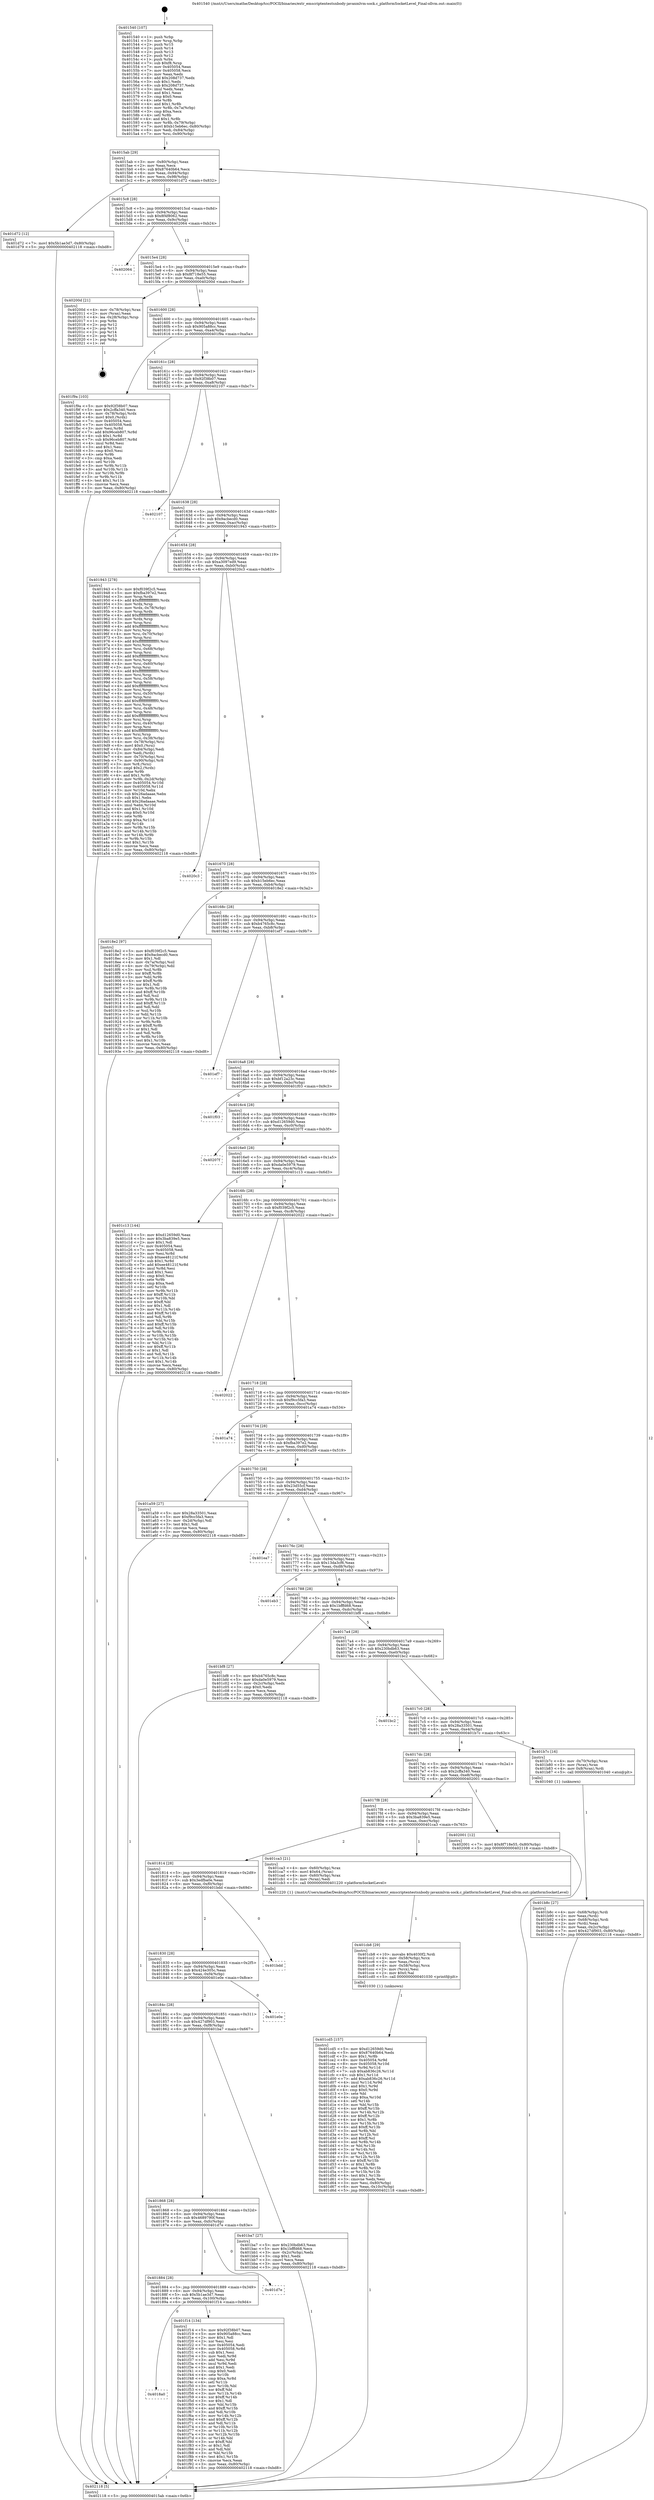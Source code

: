 digraph "0x401540" {
  label = "0x401540 (/mnt/c/Users/mathe/Desktop/tcc/POCII/binaries/extr_emscriptentestsnbody-javaxmlvm-sock.c_platformSocketLevel_Final-ollvm.out::main(0))"
  labelloc = "t"
  node[shape=record]

  Entry [label="",width=0.3,height=0.3,shape=circle,fillcolor=black,style=filled]
  "0x4015ab" [label="{
     0x4015ab [29]\l
     | [instrs]\l
     &nbsp;&nbsp;0x4015ab \<+3\>: mov -0x80(%rbp),%eax\l
     &nbsp;&nbsp;0x4015ae \<+2\>: mov %eax,%ecx\l
     &nbsp;&nbsp;0x4015b0 \<+6\>: sub $0x87640b64,%ecx\l
     &nbsp;&nbsp;0x4015b6 \<+6\>: mov %eax,-0x94(%rbp)\l
     &nbsp;&nbsp;0x4015bc \<+6\>: mov %ecx,-0x98(%rbp)\l
     &nbsp;&nbsp;0x4015c2 \<+6\>: je 0000000000401d72 \<main+0x832\>\l
  }"]
  "0x401d72" [label="{
     0x401d72 [12]\l
     | [instrs]\l
     &nbsp;&nbsp;0x401d72 \<+7\>: movl $0x5b1ae3d7,-0x80(%rbp)\l
     &nbsp;&nbsp;0x401d79 \<+5\>: jmp 0000000000402118 \<main+0xbd8\>\l
  }"]
  "0x4015c8" [label="{
     0x4015c8 [28]\l
     | [instrs]\l
     &nbsp;&nbsp;0x4015c8 \<+5\>: jmp 00000000004015cd \<main+0x8d\>\l
     &nbsp;&nbsp;0x4015cd \<+6\>: mov -0x94(%rbp),%eax\l
     &nbsp;&nbsp;0x4015d3 \<+5\>: sub $0x8f4f8062,%eax\l
     &nbsp;&nbsp;0x4015d8 \<+6\>: mov %eax,-0x9c(%rbp)\l
     &nbsp;&nbsp;0x4015de \<+6\>: je 0000000000402064 \<main+0xb24\>\l
  }"]
  Exit [label="",width=0.3,height=0.3,shape=circle,fillcolor=black,style=filled,peripheries=2]
  "0x402064" [label="{
     0x402064\l
  }", style=dashed]
  "0x4015e4" [label="{
     0x4015e4 [28]\l
     | [instrs]\l
     &nbsp;&nbsp;0x4015e4 \<+5\>: jmp 00000000004015e9 \<main+0xa9\>\l
     &nbsp;&nbsp;0x4015e9 \<+6\>: mov -0x94(%rbp),%eax\l
     &nbsp;&nbsp;0x4015ef \<+5\>: sub $0x8f718e55,%eax\l
     &nbsp;&nbsp;0x4015f4 \<+6\>: mov %eax,-0xa0(%rbp)\l
     &nbsp;&nbsp;0x4015fa \<+6\>: je 000000000040200d \<main+0xacd\>\l
  }"]
  "0x4018a0" [label="{
     0x4018a0\l
  }", style=dashed]
  "0x40200d" [label="{
     0x40200d [21]\l
     | [instrs]\l
     &nbsp;&nbsp;0x40200d \<+4\>: mov -0x78(%rbp),%rax\l
     &nbsp;&nbsp;0x402011 \<+2\>: mov (%rax),%eax\l
     &nbsp;&nbsp;0x402013 \<+4\>: lea -0x28(%rbp),%rsp\l
     &nbsp;&nbsp;0x402017 \<+1\>: pop %rbx\l
     &nbsp;&nbsp;0x402018 \<+2\>: pop %r12\l
     &nbsp;&nbsp;0x40201a \<+2\>: pop %r13\l
     &nbsp;&nbsp;0x40201c \<+2\>: pop %r14\l
     &nbsp;&nbsp;0x40201e \<+2\>: pop %r15\l
     &nbsp;&nbsp;0x402020 \<+1\>: pop %rbp\l
     &nbsp;&nbsp;0x402021 \<+1\>: ret\l
  }"]
  "0x401600" [label="{
     0x401600 [28]\l
     | [instrs]\l
     &nbsp;&nbsp;0x401600 \<+5\>: jmp 0000000000401605 \<main+0xc5\>\l
     &nbsp;&nbsp;0x401605 \<+6\>: mov -0x94(%rbp),%eax\l
     &nbsp;&nbsp;0x40160b \<+5\>: sub $0x905a88cc,%eax\l
     &nbsp;&nbsp;0x401610 \<+6\>: mov %eax,-0xa4(%rbp)\l
     &nbsp;&nbsp;0x401616 \<+6\>: je 0000000000401f9a \<main+0xa5a\>\l
  }"]
  "0x401f14" [label="{
     0x401f14 [134]\l
     | [instrs]\l
     &nbsp;&nbsp;0x401f14 \<+5\>: mov $0x92f38b07,%eax\l
     &nbsp;&nbsp;0x401f19 \<+5\>: mov $0x905a88cc,%ecx\l
     &nbsp;&nbsp;0x401f1e \<+2\>: mov $0x1,%dl\l
     &nbsp;&nbsp;0x401f20 \<+2\>: xor %esi,%esi\l
     &nbsp;&nbsp;0x401f22 \<+7\>: mov 0x405054,%edi\l
     &nbsp;&nbsp;0x401f29 \<+8\>: mov 0x405058,%r8d\l
     &nbsp;&nbsp;0x401f31 \<+3\>: sub $0x1,%esi\l
     &nbsp;&nbsp;0x401f34 \<+3\>: mov %edi,%r9d\l
     &nbsp;&nbsp;0x401f37 \<+3\>: add %esi,%r9d\l
     &nbsp;&nbsp;0x401f3a \<+4\>: imul %r9d,%edi\l
     &nbsp;&nbsp;0x401f3e \<+3\>: and $0x1,%edi\l
     &nbsp;&nbsp;0x401f41 \<+3\>: cmp $0x0,%edi\l
     &nbsp;&nbsp;0x401f44 \<+4\>: sete %r10b\l
     &nbsp;&nbsp;0x401f48 \<+4\>: cmp $0xa,%r8d\l
     &nbsp;&nbsp;0x401f4c \<+4\>: setl %r11b\l
     &nbsp;&nbsp;0x401f50 \<+3\>: mov %r10b,%bl\l
     &nbsp;&nbsp;0x401f53 \<+3\>: xor $0xff,%bl\l
     &nbsp;&nbsp;0x401f56 \<+3\>: mov %r11b,%r14b\l
     &nbsp;&nbsp;0x401f59 \<+4\>: xor $0xff,%r14b\l
     &nbsp;&nbsp;0x401f5d \<+3\>: xor $0x1,%dl\l
     &nbsp;&nbsp;0x401f60 \<+3\>: mov %bl,%r15b\l
     &nbsp;&nbsp;0x401f63 \<+4\>: and $0xff,%r15b\l
     &nbsp;&nbsp;0x401f67 \<+3\>: and %dl,%r10b\l
     &nbsp;&nbsp;0x401f6a \<+3\>: mov %r14b,%r12b\l
     &nbsp;&nbsp;0x401f6d \<+4\>: and $0xff,%r12b\l
     &nbsp;&nbsp;0x401f71 \<+3\>: and %dl,%r11b\l
     &nbsp;&nbsp;0x401f74 \<+3\>: or %r10b,%r15b\l
     &nbsp;&nbsp;0x401f77 \<+3\>: or %r11b,%r12b\l
     &nbsp;&nbsp;0x401f7a \<+3\>: xor %r12b,%r15b\l
     &nbsp;&nbsp;0x401f7d \<+3\>: or %r14b,%bl\l
     &nbsp;&nbsp;0x401f80 \<+3\>: xor $0xff,%bl\l
     &nbsp;&nbsp;0x401f83 \<+3\>: or $0x1,%dl\l
     &nbsp;&nbsp;0x401f86 \<+2\>: and %dl,%bl\l
     &nbsp;&nbsp;0x401f88 \<+3\>: or %bl,%r15b\l
     &nbsp;&nbsp;0x401f8b \<+4\>: test $0x1,%r15b\l
     &nbsp;&nbsp;0x401f8f \<+3\>: cmovne %ecx,%eax\l
     &nbsp;&nbsp;0x401f92 \<+3\>: mov %eax,-0x80(%rbp)\l
     &nbsp;&nbsp;0x401f95 \<+5\>: jmp 0000000000402118 \<main+0xbd8\>\l
  }"]
  "0x401f9a" [label="{
     0x401f9a [103]\l
     | [instrs]\l
     &nbsp;&nbsp;0x401f9a \<+5\>: mov $0x92f38b07,%eax\l
     &nbsp;&nbsp;0x401f9f \<+5\>: mov $0x2cffa340,%ecx\l
     &nbsp;&nbsp;0x401fa4 \<+4\>: mov -0x78(%rbp),%rdx\l
     &nbsp;&nbsp;0x401fa8 \<+6\>: movl $0x0,(%rdx)\l
     &nbsp;&nbsp;0x401fae \<+7\>: mov 0x405054,%esi\l
     &nbsp;&nbsp;0x401fb5 \<+7\>: mov 0x405058,%edi\l
     &nbsp;&nbsp;0x401fbc \<+3\>: mov %esi,%r8d\l
     &nbsp;&nbsp;0x401fbf \<+7\>: add $0x96ceb807,%r8d\l
     &nbsp;&nbsp;0x401fc6 \<+4\>: sub $0x1,%r8d\l
     &nbsp;&nbsp;0x401fca \<+7\>: sub $0x96ceb807,%r8d\l
     &nbsp;&nbsp;0x401fd1 \<+4\>: imul %r8d,%esi\l
     &nbsp;&nbsp;0x401fd5 \<+3\>: and $0x1,%esi\l
     &nbsp;&nbsp;0x401fd8 \<+3\>: cmp $0x0,%esi\l
     &nbsp;&nbsp;0x401fdb \<+4\>: sete %r9b\l
     &nbsp;&nbsp;0x401fdf \<+3\>: cmp $0xa,%edi\l
     &nbsp;&nbsp;0x401fe2 \<+4\>: setl %r10b\l
     &nbsp;&nbsp;0x401fe6 \<+3\>: mov %r9b,%r11b\l
     &nbsp;&nbsp;0x401fe9 \<+3\>: and %r10b,%r11b\l
     &nbsp;&nbsp;0x401fec \<+3\>: xor %r10b,%r9b\l
     &nbsp;&nbsp;0x401fef \<+3\>: or %r9b,%r11b\l
     &nbsp;&nbsp;0x401ff2 \<+4\>: test $0x1,%r11b\l
     &nbsp;&nbsp;0x401ff6 \<+3\>: cmovne %ecx,%eax\l
     &nbsp;&nbsp;0x401ff9 \<+3\>: mov %eax,-0x80(%rbp)\l
     &nbsp;&nbsp;0x401ffc \<+5\>: jmp 0000000000402118 \<main+0xbd8\>\l
  }"]
  "0x40161c" [label="{
     0x40161c [28]\l
     | [instrs]\l
     &nbsp;&nbsp;0x40161c \<+5\>: jmp 0000000000401621 \<main+0xe1\>\l
     &nbsp;&nbsp;0x401621 \<+6\>: mov -0x94(%rbp),%eax\l
     &nbsp;&nbsp;0x401627 \<+5\>: sub $0x92f38b07,%eax\l
     &nbsp;&nbsp;0x40162c \<+6\>: mov %eax,-0xa8(%rbp)\l
     &nbsp;&nbsp;0x401632 \<+6\>: je 0000000000402107 \<main+0xbc7\>\l
  }"]
  "0x401884" [label="{
     0x401884 [28]\l
     | [instrs]\l
     &nbsp;&nbsp;0x401884 \<+5\>: jmp 0000000000401889 \<main+0x349\>\l
     &nbsp;&nbsp;0x401889 \<+6\>: mov -0x94(%rbp),%eax\l
     &nbsp;&nbsp;0x40188f \<+5\>: sub $0x5b1ae3d7,%eax\l
     &nbsp;&nbsp;0x401894 \<+6\>: mov %eax,-0x100(%rbp)\l
     &nbsp;&nbsp;0x40189a \<+6\>: je 0000000000401f14 \<main+0x9d4\>\l
  }"]
  "0x402107" [label="{
     0x402107\l
  }", style=dashed]
  "0x401638" [label="{
     0x401638 [28]\l
     | [instrs]\l
     &nbsp;&nbsp;0x401638 \<+5\>: jmp 000000000040163d \<main+0xfd\>\l
     &nbsp;&nbsp;0x40163d \<+6\>: mov -0x94(%rbp),%eax\l
     &nbsp;&nbsp;0x401643 \<+5\>: sub $0x9acbecd0,%eax\l
     &nbsp;&nbsp;0x401648 \<+6\>: mov %eax,-0xac(%rbp)\l
     &nbsp;&nbsp;0x40164e \<+6\>: je 0000000000401943 \<main+0x403\>\l
  }"]
  "0x401d7e" [label="{
     0x401d7e\l
  }", style=dashed]
  "0x401943" [label="{
     0x401943 [278]\l
     | [instrs]\l
     &nbsp;&nbsp;0x401943 \<+5\>: mov $0xf039f2c5,%eax\l
     &nbsp;&nbsp;0x401948 \<+5\>: mov $0xfba397e2,%ecx\l
     &nbsp;&nbsp;0x40194d \<+3\>: mov %rsp,%rdx\l
     &nbsp;&nbsp;0x401950 \<+4\>: add $0xfffffffffffffff0,%rdx\l
     &nbsp;&nbsp;0x401954 \<+3\>: mov %rdx,%rsp\l
     &nbsp;&nbsp;0x401957 \<+4\>: mov %rdx,-0x78(%rbp)\l
     &nbsp;&nbsp;0x40195b \<+3\>: mov %rsp,%rdx\l
     &nbsp;&nbsp;0x40195e \<+4\>: add $0xfffffffffffffff0,%rdx\l
     &nbsp;&nbsp;0x401962 \<+3\>: mov %rdx,%rsp\l
     &nbsp;&nbsp;0x401965 \<+3\>: mov %rsp,%rsi\l
     &nbsp;&nbsp;0x401968 \<+4\>: add $0xfffffffffffffff0,%rsi\l
     &nbsp;&nbsp;0x40196c \<+3\>: mov %rsi,%rsp\l
     &nbsp;&nbsp;0x40196f \<+4\>: mov %rsi,-0x70(%rbp)\l
     &nbsp;&nbsp;0x401973 \<+3\>: mov %rsp,%rsi\l
     &nbsp;&nbsp;0x401976 \<+4\>: add $0xfffffffffffffff0,%rsi\l
     &nbsp;&nbsp;0x40197a \<+3\>: mov %rsi,%rsp\l
     &nbsp;&nbsp;0x40197d \<+4\>: mov %rsi,-0x68(%rbp)\l
     &nbsp;&nbsp;0x401981 \<+3\>: mov %rsp,%rsi\l
     &nbsp;&nbsp;0x401984 \<+4\>: add $0xfffffffffffffff0,%rsi\l
     &nbsp;&nbsp;0x401988 \<+3\>: mov %rsi,%rsp\l
     &nbsp;&nbsp;0x40198b \<+4\>: mov %rsi,-0x60(%rbp)\l
     &nbsp;&nbsp;0x40198f \<+3\>: mov %rsp,%rsi\l
     &nbsp;&nbsp;0x401992 \<+4\>: add $0xfffffffffffffff0,%rsi\l
     &nbsp;&nbsp;0x401996 \<+3\>: mov %rsi,%rsp\l
     &nbsp;&nbsp;0x401999 \<+4\>: mov %rsi,-0x58(%rbp)\l
     &nbsp;&nbsp;0x40199d \<+3\>: mov %rsp,%rsi\l
     &nbsp;&nbsp;0x4019a0 \<+4\>: add $0xfffffffffffffff0,%rsi\l
     &nbsp;&nbsp;0x4019a4 \<+3\>: mov %rsi,%rsp\l
     &nbsp;&nbsp;0x4019a7 \<+4\>: mov %rsi,-0x50(%rbp)\l
     &nbsp;&nbsp;0x4019ab \<+3\>: mov %rsp,%rsi\l
     &nbsp;&nbsp;0x4019ae \<+4\>: add $0xfffffffffffffff0,%rsi\l
     &nbsp;&nbsp;0x4019b2 \<+3\>: mov %rsi,%rsp\l
     &nbsp;&nbsp;0x4019b5 \<+4\>: mov %rsi,-0x48(%rbp)\l
     &nbsp;&nbsp;0x4019b9 \<+3\>: mov %rsp,%rsi\l
     &nbsp;&nbsp;0x4019bc \<+4\>: add $0xfffffffffffffff0,%rsi\l
     &nbsp;&nbsp;0x4019c0 \<+3\>: mov %rsi,%rsp\l
     &nbsp;&nbsp;0x4019c3 \<+4\>: mov %rsi,-0x40(%rbp)\l
     &nbsp;&nbsp;0x4019c7 \<+3\>: mov %rsp,%rsi\l
     &nbsp;&nbsp;0x4019ca \<+4\>: add $0xfffffffffffffff0,%rsi\l
     &nbsp;&nbsp;0x4019ce \<+3\>: mov %rsi,%rsp\l
     &nbsp;&nbsp;0x4019d1 \<+4\>: mov %rsi,-0x38(%rbp)\l
     &nbsp;&nbsp;0x4019d5 \<+4\>: mov -0x78(%rbp),%rsi\l
     &nbsp;&nbsp;0x4019d9 \<+6\>: movl $0x0,(%rsi)\l
     &nbsp;&nbsp;0x4019df \<+6\>: mov -0x84(%rbp),%edi\l
     &nbsp;&nbsp;0x4019e5 \<+2\>: mov %edi,(%rdx)\l
     &nbsp;&nbsp;0x4019e7 \<+4\>: mov -0x70(%rbp),%rsi\l
     &nbsp;&nbsp;0x4019eb \<+7\>: mov -0x90(%rbp),%r8\l
     &nbsp;&nbsp;0x4019f2 \<+3\>: mov %r8,(%rsi)\l
     &nbsp;&nbsp;0x4019f5 \<+3\>: cmpl $0x2,(%rdx)\l
     &nbsp;&nbsp;0x4019f8 \<+4\>: setne %r9b\l
     &nbsp;&nbsp;0x4019fc \<+4\>: and $0x1,%r9b\l
     &nbsp;&nbsp;0x401a00 \<+4\>: mov %r9b,-0x2d(%rbp)\l
     &nbsp;&nbsp;0x401a04 \<+8\>: mov 0x405054,%r10d\l
     &nbsp;&nbsp;0x401a0c \<+8\>: mov 0x405058,%r11d\l
     &nbsp;&nbsp;0x401a14 \<+3\>: mov %r10d,%ebx\l
     &nbsp;&nbsp;0x401a17 \<+6\>: sub $0x26adaaae,%ebx\l
     &nbsp;&nbsp;0x401a1d \<+3\>: sub $0x1,%ebx\l
     &nbsp;&nbsp;0x401a20 \<+6\>: add $0x26adaaae,%ebx\l
     &nbsp;&nbsp;0x401a26 \<+4\>: imul %ebx,%r10d\l
     &nbsp;&nbsp;0x401a2a \<+4\>: and $0x1,%r10d\l
     &nbsp;&nbsp;0x401a2e \<+4\>: cmp $0x0,%r10d\l
     &nbsp;&nbsp;0x401a32 \<+4\>: sete %r9b\l
     &nbsp;&nbsp;0x401a36 \<+4\>: cmp $0xa,%r11d\l
     &nbsp;&nbsp;0x401a3a \<+4\>: setl %r14b\l
     &nbsp;&nbsp;0x401a3e \<+3\>: mov %r9b,%r15b\l
     &nbsp;&nbsp;0x401a41 \<+3\>: and %r14b,%r15b\l
     &nbsp;&nbsp;0x401a44 \<+3\>: xor %r14b,%r9b\l
     &nbsp;&nbsp;0x401a47 \<+3\>: or %r9b,%r15b\l
     &nbsp;&nbsp;0x401a4a \<+4\>: test $0x1,%r15b\l
     &nbsp;&nbsp;0x401a4e \<+3\>: cmovne %ecx,%eax\l
     &nbsp;&nbsp;0x401a51 \<+3\>: mov %eax,-0x80(%rbp)\l
     &nbsp;&nbsp;0x401a54 \<+5\>: jmp 0000000000402118 \<main+0xbd8\>\l
  }"]
  "0x401654" [label="{
     0x401654 [28]\l
     | [instrs]\l
     &nbsp;&nbsp;0x401654 \<+5\>: jmp 0000000000401659 \<main+0x119\>\l
     &nbsp;&nbsp;0x401659 \<+6\>: mov -0x94(%rbp),%eax\l
     &nbsp;&nbsp;0x40165f \<+5\>: sub $0xa3097ed9,%eax\l
     &nbsp;&nbsp;0x401664 \<+6\>: mov %eax,-0xb0(%rbp)\l
     &nbsp;&nbsp;0x40166a \<+6\>: je 00000000004020c3 \<main+0xb83\>\l
  }"]
  "0x401cd5" [label="{
     0x401cd5 [157]\l
     | [instrs]\l
     &nbsp;&nbsp;0x401cd5 \<+5\>: mov $0xd12659d0,%esi\l
     &nbsp;&nbsp;0x401cda \<+5\>: mov $0x87640b64,%edx\l
     &nbsp;&nbsp;0x401cdf \<+3\>: mov $0x1,%r8b\l
     &nbsp;&nbsp;0x401ce2 \<+8\>: mov 0x405054,%r9d\l
     &nbsp;&nbsp;0x401cea \<+8\>: mov 0x405058,%r10d\l
     &nbsp;&nbsp;0x401cf2 \<+3\>: mov %r9d,%r11d\l
     &nbsp;&nbsp;0x401cf5 \<+7\>: sub $0xab836c26,%r11d\l
     &nbsp;&nbsp;0x401cfc \<+4\>: sub $0x1,%r11d\l
     &nbsp;&nbsp;0x401d00 \<+7\>: add $0xab836c26,%r11d\l
     &nbsp;&nbsp;0x401d07 \<+4\>: imul %r11d,%r9d\l
     &nbsp;&nbsp;0x401d0b \<+4\>: and $0x1,%r9d\l
     &nbsp;&nbsp;0x401d0f \<+4\>: cmp $0x0,%r9d\l
     &nbsp;&nbsp;0x401d13 \<+3\>: sete %bl\l
     &nbsp;&nbsp;0x401d16 \<+4\>: cmp $0xa,%r10d\l
     &nbsp;&nbsp;0x401d1a \<+4\>: setl %r14b\l
     &nbsp;&nbsp;0x401d1e \<+3\>: mov %bl,%r15b\l
     &nbsp;&nbsp;0x401d21 \<+4\>: xor $0xff,%r15b\l
     &nbsp;&nbsp;0x401d25 \<+3\>: mov %r14b,%r12b\l
     &nbsp;&nbsp;0x401d28 \<+4\>: xor $0xff,%r12b\l
     &nbsp;&nbsp;0x401d2c \<+4\>: xor $0x1,%r8b\l
     &nbsp;&nbsp;0x401d30 \<+3\>: mov %r15b,%r13b\l
     &nbsp;&nbsp;0x401d33 \<+4\>: and $0xff,%r13b\l
     &nbsp;&nbsp;0x401d37 \<+3\>: and %r8b,%bl\l
     &nbsp;&nbsp;0x401d3a \<+3\>: mov %r12b,%cl\l
     &nbsp;&nbsp;0x401d3d \<+3\>: and $0xff,%cl\l
     &nbsp;&nbsp;0x401d40 \<+3\>: and %r8b,%r14b\l
     &nbsp;&nbsp;0x401d43 \<+3\>: or %bl,%r13b\l
     &nbsp;&nbsp;0x401d46 \<+3\>: or %r14b,%cl\l
     &nbsp;&nbsp;0x401d49 \<+3\>: xor %cl,%r13b\l
     &nbsp;&nbsp;0x401d4c \<+3\>: or %r12b,%r15b\l
     &nbsp;&nbsp;0x401d4f \<+4\>: xor $0xff,%r15b\l
     &nbsp;&nbsp;0x401d53 \<+4\>: or $0x1,%r8b\l
     &nbsp;&nbsp;0x401d57 \<+3\>: and %r8b,%r15b\l
     &nbsp;&nbsp;0x401d5a \<+3\>: or %r15b,%r13b\l
     &nbsp;&nbsp;0x401d5d \<+4\>: test $0x1,%r13b\l
     &nbsp;&nbsp;0x401d61 \<+3\>: cmovne %edx,%esi\l
     &nbsp;&nbsp;0x401d64 \<+3\>: mov %esi,-0x80(%rbp)\l
     &nbsp;&nbsp;0x401d67 \<+6\>: mov %eax,-0x10c(%rbp)\l
     &nbsp;&nbsp;0x401d6d \<+5\>: jmp 0000000000402118 \<main+0xbd8\>\l
  }"]
  "0x4020c3" [label="{
     0x4020c3\l
  }", style=dashed]
  "0x401670" [label="{
     0x401670 [28]\l
     | [instrs]\l
     &nbsp;&nbsp;0x401670 \<+5\>: jmp 0000000000401675 \<main+0x135\>\l
     &nbsp;&nbsp;0x401675 \<+6\>: mov -0x94(%rbp),%eax\l
     &nbsp;&nbsp;0x40167b \<+5\>: sub $0xb15eb6ec,%eax\l
     &nbsp;&nbsp;0x401680 \<+6\>: mov %eax,-0xb4(%rbp)\l
     &nbsp;&nbsp;0x401686 \<+6\>: je 00000000004018e2 \<main+0x3a2\>\l
  }"]
  "0x401cb8" [label="{
     0x401cb8 [29]\l
     | [instrs]\l
     &nbsp;&nbsp;0x401cb8 \<+10\>: movabs $0x4030f2,%rdi\l
     &nbsp;&nbsp;0x401cc2 \<+4\>: mov -0x58(%rbp),%rcx\l
     &nbsp;&nbsp;0x401cc6 \<+2\>: mov %eax,(%rcx)\l
     &nbsp;&nbsp;0x401cc8 \<+4\>: mov -0x58(%rbp),%rcx\l
     &nbsp;&nbsp;0x401ccc \<+2\>: mov (%rcx),%esi\l
     &nbsp;&nbsp;0x401cce \<+2\>: mov $0x0,%al\l
     &nbsp;&nbsp;0x401cd0 \<+5\>: call 0000000000401030 \<printf@plt\>\l
     | [calls]\l
     &nbsp;&nbsp;0x401030 \{1\} (unknown)\l
  }"]
  "0x4018e2" [label="{
     0x4018e2 [97]\l
     | [instrs]\l
     &nbsp;&nbsp;0x4018e2 \<+5\>: mov $0xf039f2c5,%eax\l
     &nbsp;&nbsp;0x4018e7 \<+5\>: mov $0x9acbecd0,%ecx\l
     &nbsp;&nbsp;0x4018ec \<+2\>: mov $0x1,%dl\l
     &nbsp;&nbsp;0x4018ee \<+4\>: mov -0x7a(%rbp),%sil\l
     &nbsp;&nbsp;0x4018f2 \<+4\>: mov -0x79(%rbp),%dil\l
     &nbsp;&nbsp;0x4018f6 \<+3\>: mov %sil,%r8b\l
     &nbsp;&nbsp;0x4018f9 \<+4\>: xor $0xff,%r8b\l
     &nbsp;&nbsp;0x4018fd \<+3\>: mov %dil,%r9b\l
     &nbsp;&nbsp;0x401900 \<+4\>: xor $0xff,%r9b\l
     &nbsp;&nbsp;0x401904 \<+3\>: xor $0x1,%dl\l
     &nbsp;&nbsp;0x401907 \<+3\>: mov %r8b,%r10b\l
     &nbsp;&nbsp;0x40190a \<+4\>: and $0xff,%r10b\l
     &nbsp;&nbsp;0x40190e \<+3\>: and %dl,%sil\l
     &nbsp;&nbsp;0x401911 \<+3\>: mov %r9b,%r11b\l
     &nbsp;&nbsp;0x401914 \<+4\>: and $0xff,%r11b\l
     &nbsp;&nbsp;0x401918 \<+3\>: and %dl,%dil\l
     &nbsp;&nbsp;0x40191b \<+3\>: or %sil,%r10b\l
     &nbsp;&nbsp;0x40191e \<+3\>: or %dil,%r11b\l
     &nbsp;&nbsp;0x401921 \<+3\>: xor %r11b,%r10b\l
     &nbsp;&nbsp;0x401924 \<+3\>: or %r9b,%r8b\l
     &nbsp;&nbsp;0x401927 \<+4\>: xor $0xff,%r8b\l
     &nbsp;&nbsp;0x40192b \<+3\>: or $0x1,%dl\l
     &nbsp;&nbsp;0x40192e \<+3\>: and %dl,%r8b\l
     &nbsp;&nbsp;0x401931 \<+3\>: or %r8b,%r10b\l
     &nbsp;&nbsp;0x401934 \<+4\>: test $0x1,%r10b\l
     &nbsp;&nbsp;0x401938 \<+3\>: cmovne %ecx,%eax\l
     &nbsp;&nbsp;0x40193b \<+3\>: mov %eax,-0x80(%rbp)\l
     &nbsp;&nbsp;0x40193e \<+5\>: jmp 0000000000402118 \<main+0xbd8\>\l
  }"]
  "0x40168c" [label="{
     0x40168c [28]\l
     | [instrs]\l
     &nbsp;&nbsp;0x40168c \<+5\>: jmp 0000000000401691 \<main+0x151\>\l
     &nbsp;&nbsp;0x401691 \<+6\>: mov -0x94(%rbp),%eax\l
     &nbsp;&nbsp;0x401697 \<+5\>: sub $0xb4765c8c,%eax\l
     &nbsp;&nbsp;0x40169c \<+6\>: mov %eax,-0xb8(%rbp)\l
     &nbsp;&nbsp;0x4016a2 \<+6\>: je 0000000000401ef7 \<main+0x9b7\>\l
  }"]
  "0x402118" [label="{
     0x402118 [5]\l
     | [instrs]\l
     &nbsp;&nbsp;0x402118 \<+5\>: jmp 00000000004015ab \<main+0x6b\>\l
  }"]
  "0x401540" [label="{
     0x401540 [107]\l
     | [instrs]\l
     &nbsp;&nbsp;0x401540 \<+1\>: push %rbp\l
     &nbsp;&nbsp;0x401541 \<+3\>: mov %rsp,%rbp\l
     &nbsp;&nbsp;0x401544 \<+2\>: push %r15\l
     &nbsp;&nbsp;0x401546 \<+2\>: push %r14\l
     &nbsp;&nbsp;0x401548 \<+2\>: push %r13\l
     &nbsp;&nbsp;0x40154a \<+2\>: push %r12\l
     &nbsp;&nbsp;0x40154c \<+1\>: push %rbx\l
     &nbsp;&nbsp;0x40154d \<+7\>: sub $0xf8,%rsp\l
     &nbsp;&nbsp;0x401554 \<+7\>: mov 0x405054,%eax\l
     &nbsp;&nbsp;0x40155b \<+7\>: mov 0x405058,%ecx\l
     &nbsp;&nbsp;0x401562 \<+2\>: mov %eax,%edx\l
     &nbsp;&nbsp;0x401564 \<+6\>: add $0x208d737,%edx\l
     &nbsp;&nbsp;0x40156a \<+3\>: sub $0x1,%edx\l
     &nbsp;&nbsp;0x40156d \<+6\>: sub $0x208d737,%edx\l
     &nbsp;&nbsp;0x401573 \<+3\>: imul %edx,%eax\l
     &nbsp;&nbsp;0x401576 \<+3\>: and $0x1,%eax\l
     &nbsp;&nbsp;0x401579 \<+3\>: cmp $0x0,%eax\l
     &nbsp;&nbsp;0x40157c \<+4\>: sete %r8b\l
     &nbsp;&nbsp;0x401580 \<+4\>: and $0x1,%r8b\l
     &nbsp;&nbsp;0x401584 \<+4\>: mov %r8b,-0x7a(%rbp)\l
     &nbsp;&nbsp;0x401588 \<+3\>: cmp $0xa,%ecx\l
     &nbsp;&nbsp;0x40158b \<+4\>: setl %r8b\l
     &nbsp;&nbsp;0x40158f \<+4\>: and $0x1,%r8b\l
     &nbsp;&nbsp;0x401593 \<+4\>: mov %r8b,-0x79(%rbp)\l
     &nbsp;&nbsp;0x401597 \<+7\>: movl $0xb15eb6ec,-0x80(%rbp)\l
     &nbsp;&nbsp;0x40159e \<+6\>: mov %edi,-0x84(%rbp)\l
     &nbsp;&nbsp;0x4015a4 \<+7\>: mov %rsi,-0x90(%rbp)\l
  }"]
  "0x401868" [label="{
     0x401868 [28]\l
     | [instrs]\l
     &nbsp;&nbsp;0x401868 \<+5\>: jmp 000000000040186d \<main+0x32d\>\l
     &nbsp;&nbsp;0x40186d \<+6\>: mov -0x94(%rbp),%eax\l
     &nbsp;&nbsp;0x401873 \<+5\>: sub $0x4689790f,%eax\l
     &nbsp;&nbsp;0x401878 \<+6\>: mov %eax,-0xfc(%rbp)\l
     &nbsp;&nbsp;0x40187e \<+6\>: je 0000000000401d7e \<main+0x83e\>\l
  }"]
  "0x401ba7" [label="{
     0x401ba7 [27]\l
     | [instrs]\l
     &nbsp;&nbsp;0x401ba7 \<+5\>: mov $0x230bdb63,%eax\l
     &nbsp;&nbsp;0x401bac \<+5\>: mov $0x1bfffd68,%ecx\l
     &nbsp;&nbsp;0x401bb1 \<+3\>: mov -0x2c(%rbp),%edx\l
     &nbsp;&nbsp;0x401bb4 \<+3\>: cmp $0x1,%edx\l
     &nbsp;&nbsp;0x401bb7 \<+3\>: cmovl %ecx,%eax\l
     &nbsp;&nbsp;0x401bba \<+3\>: mov %eax,-0x80(%rbp)\l
     &nbsp;&nbsp;0x401bbd \<+5\>: jmp 0000000000402118 \<main+0xbd8\>\l
  }"]
  "0x401ef7" [label="{
     0x401ef7\l
  }", style=dashed]
  "0x4016a8" [label="{
     0x4016a8 [28]\l
     | [instrs]\l
     &nbsp;&nbsp;0x4016a8 \<+5\>: jmp 00000000004016ad \<main+0x16d\>\l
     &nbsp;&nbsp;0x4016ad \<+6\>: mov -0x94(%rbp),%eax\l
     &nbsp;&nbsp;0x4016b3 \<+5\>: sub $0xbf12a23c,%eax\l
     &nbsp;&nbsp;0x4016b8 \<+6\>: mov %eax,-0xbc(%rbp)\l
     &nbsp;&nbsp;0x4016be \<+6\>: je 0000000000401f03 \<main+0x9c3\>\l
  }"]
  "0x40184c" [label="{
     0x40184c [28]\l
     | [instrs]\l
     &nbsp;&nbsp;0x40184c \<+5\>: jmp 0000000000401851 \<main+0x311\>\l
     &nbsp;&nbsp;0x401851 \<+6\>: mov -0x94(%rbp),%eax\l
     &nbsp;&nbsp;0x401857 \<+5\>: sub $0x427df903,%eax\l
     &nbsp;&nbsp;0x40185c \<+6\>: mov %eax,-0xf8(%rbp)\l
     &nbsp;&nbsp;0x401862 \<+6\>: je 0000000000401ba7 \<main+0x667\>\l
  }"]
  "0x401f03" [label="{
     0x401f03\l
  }", style=dashed]
  "0x4016c4" [label="{
     0x4016c4 [28]\l
     | [instrs]\l
     &nbsp;&nbsp;0x4016c4 \<+5\>: jmp 00000000004016c9 \<main+0x189\>\l
     &nbsp;&nbsp;0x4016c9 \<+6\>: mov -0x94(%rbp),%eax\l
     &nbsp;&nbsp;0x4016cf \<+5\>: sub $0xd12659d0,%eax\l
     &nbsp;&nbsp;0x4016d4 \<+6\>: mov %eax,-0xc0(%rbp)\l
     &nbsp;&nbsp;0x4016da \<+6\>: je 000000000040207f \<main+0xb3f\>\l
  }"]
  "0x401e0e" [label="{
     0x401e0e\l
  }", style=dashed]
  "0x40207f" [label="{
     0x40207f\l
  }", style=dashed]
  "0x4016e0" [label="{
     0x4016e0 [28]\l
     | [instrs]\l
     &nbsp;&nbsp;0x4016e0 \<+5\>: jmp 00000000004016e5 \<main+0x1a5\>\l
     &nbsp;&nbsp;0x4016e5 \<+6\>: mov -0x94(%rbp),%eax\l
     &nbsp;&nbsp;0x4016eb \<+5\>: sub $0xda0e5979,%eax\l
     &nbsp;&nbsp;0x4016f0 \<+6\>: mov %eax,-0xc4(%rbp)\l
     &nbsp;&nbsp;0x4016f6 \<+6\>: je 0000000000401c13 \<main+0x6d3\>\l
  }"]
  "0x401830" [label="{
     0x401830 [28]\l
     | [instrs]\l
     &nbsp;&nbsp;0x401830 \<+5\>: jmp 0000000000401835 \<main+0x2f5\>\l
     &nbsp;&nbsp;0x401835 \<+6\>: mov -0x94(%rbp),%eax\l
     &nbsp;&nbsp;0x40183b \<+5\>: sub $0x424e305c,%eax\l
     &nbsp;&nbsp;0x401840 \<+6\>: mov %eax,-0xf4(%rbp)\l
     &nbsp;&nbsp;0x401846 \<+6\>: je 0000000000401e0e \<main+0x8ce\>\l
  }"]
  "0x401c13" [label="{
     0x401c13 [144]\l
     | [instrs]\l
     &nbsp;&nbsp;0x401c13 \<+5\>: mov $0xd12659d0,%eax\l
     &nbsp;&nbsp;0x401c18 \<+5\>: mov $0x3ba839e5,%ecx\l
     &nbsp;&nbsp;0x401c1d \<+2\>: mov $0x1,%dl\l
     &nbsp;&nbsp;0x401c1f \<+7\>: mov 0x405054,%esi\l
     &nbsp;&nbsp;0x401c26 \<+7\>: mov 0x405058,%edi\l
     &nbsp;&nbsp;0x401c2d \<+3\>: mov %esi,%r8d\l
     &nbsp;&nbsp;0x401c30 \<+7\>: sub $0xee48121f,%r8d\l
     &nbsp;&nbsp;0x401c37 \<+4\>: sub $0x1,%r8d\l
     &nbsp;&nbsp;0x401c3b \<+7\>: add $0xee48121f,%r8d\l
     &nbsp;&nbsp;0x401c42 \<+4\>: imul %r8d,%esi\l
     &nbsp;&nbsp;0x401c46 \<+3\>: and $0x1,%esi\l
     &nbsp;&nbsp;0x401c49 \<+3\>: cmp $0x0,%esi\l
     &nbsp;&nbsp;0x401c4c \<+4\>: sete %r9b\l
     &nbsp;&nbsp;0x401c50 \<+3\>: cmp $0xa,%edi\l
     &nbsp;&nbsp;0x401c53 \<+4\>: setl %r10b\l
     &nbsp;&nbsp;0x401c57 \<+3\>: mov %r9b,%r11b\l
     &nbsp;&nbsp;0x401c5a \<+4\>: xor $0xff,%r11b\l
     &nbsp;&nbsp;0x401c5e \<+3\>: mov %r10b,%bl\l
     &nbsp;&nbsp;0x401c61 \<+3\>: xor $0xff,%bl\l
     &nbsp;&nbsp;0x401c64 \<+3\>: xor $0x1,%dl\l
     &nbsp;&nbsp;0x401c67 \<+3\>: mov %r11b,%r14b\l
     &nbsp;&nbsp;0x401c6a \<+4\>: and $0xff,%r14b\l
     &nbsp;&nbsp;0x401c6e \<+3\>: and %dl,%r9b\l
     &nbsp;&nbsp;0x401c71 \<+3\>: mov %bl,%r15b\l
     &nbsp;&nbsp;0x401c74 \<+4\>: and $0xff,%r15b\l
     &nbsp;&nbsp;0x401c78 \<+3\>: and %dl,%r10b\l
     &nbsp;&nbsp;0x401c7b \<+3\>: or %r9b,%r14b\l
     &nbsp;&nbsp;0x401c7e \<+3\>: or %r10b,%r15b\l
     &nbsp;&nbsp;0x401c81 \<+3\>: xor %r15b,%r14b\l
     &nbsp;&nbsp;0x401c84 \<+3\>: or %bl,%r11b\l
     &nbsp;&nbsp;0x401c87 \<+4\>: xor $0xff,%r11b\l
     &nbsp;&nbsp;0x401c8b \<+3\>: or $0x1,%dl\l
     &nbsp;&nbsp;0x401c8e \<+3\>: and %dl,%r11b\l
     &nbsp;&nbsp;0x401c91 \<+3\>: or %r11b,%r14b\l
     &nbsp;&nbsp;0x401c94 \<+4\>: test $0x1,%r14b\l
     &nbsp;&nbsp;0x401c98 \<+3\>: cmovne %ecx,%eax\l
     &nbsp;&nbsp;0x401c9b \<+3\>: mov %eax,-0x80(%rbp)\l
     &nbsp;&nbsp;0x401c9e \<+5\>: jmp 0000000000402118 \<main+0xbd8\>\l
  }"]
  "0x4016fc" [label="{
     0x4016fc [28]\l
     | [instrs]\l
     &nbsp;&nbsp;0x4016fc \<+5\>: jmp 0000000000401701 \<main+0x1c1\>\l
     &nbsp;&nbsp;0x401701 \<+6\>: mov -0x94(%rbp),%eax\l
     &nbsp;&nbsp;0x401707 \<+5\>: sub $0xf039f2c5,%eax\l
     &nbsp;&nbsp;0x40170c \<+6\>: mov %eax,-0xc8(%rbp)\l
     &nbsp;&nbsp;0x401712 \<+6\>: je 0000000000402022 \<main+0xae2\>\l
  }"]
  "0x401bdd" [label="{
     0x401bdd\l
  }", style=dashed]
  "0x402022" [label="{
     0x402022\l
  }", style=dashed]
  "0x401718" [label="{
     0x401718 [28]\l
     | [instrs]\l
     &nbsp;&nbsp;0x401718 \<+5\>: jmp 000000000040171d \<main+0x1dd\>\l
     &nbsp;&nbsp;0x40171d \<+6\>: mov -0x94(%rbp),%eax\l
     &nbsp;&nbsp;0x401723 \<+5\>: sub $0xf9cc5fa3,%eax\l
     &nbsp;&nbsp;0x401728 \<+6\>: mov %eax,-0xcc(%rbp)\l
     &nbsp;&nbsp;0x40172e \<+6\>: je 0000000000401a74 \<main+0x534\>\l
  }"]
  "0x401814" [label="{
     0x401814 [28]\l
     | [instrs]\l
     &nbsp;&nbsp;0x401814 \<+5\>: jmp 0000000000401819 \<main+0x2d9\>\l
     &nbsp;&nbsp;0x401819 \<+6\>: mov -0x94(%rbp),%eax\l
     &nbsp;&nbsp;0x40181f \<+5\>: sub $0x3edfba0e,%eax\l
     &nbsp;&nbsp;0x401824 \<+6\>: mov %eax,-0xf0(%rbp)\l
     &nbsp;&nbsp;0x40182a \<+6\>: je 0000000000401bdd \<main+0x69d\>\l
  }"]
  "0x401a74" [label="{
     0x401a74\l
  }", style=dashed]
  "0x401734" [label="{
     0x401734 [28]\l
     | [instrs]\l
     &nbsp;&nbsp;0x401734 \<+5\>: jmp 0000000000401739 \<main+0x1f9\>\l
     &nbsp;&nbsp;0x401739 \<+6\>: mov -0x94(%rbp),%eax\l
     &nbsp;&nbsp;0x40173f \<+5\>: sub $0xfba397e2,%eax\l
     &nbsp;&nbsp;0x401744 \<+6\>: mov %eax,-0xd0(%rbp)\l
     &nbsp;&nbsp;0x40174a \<+6\>: je 0000000000401a59 \<main+0x519\>\l
  }"]
  "0x401ca3" [label="{
     0x401ca3 [21]\l
     | [instrs]\l
     &nbsp;&nbsp;0x401ca3 \<+4\>: mov -0x60(%rbp),%rax\l
     &nbsp;&nbsp;0x401ca7 \<+6\>: movl $0x64,(%rax)\l
     &nbsp;&nbsp;0x401cad \<+4\>: mov -0x60(%rbp),%rax\l
     &nbsp;&nbsp;0x401cb1 \<+2\>: mov (%rax),%edi\l
     &nbsp;&nbsp;0x401cb3 \<+5\>: call 0000000000401220 \<platformSocketLevel\>\l
     | [calls]\l
     &nbsp;&nbsp;0x401220 \{1\} (/mnt/c/Users/mathe/Desktop/tcc/POCII/binaries/extr_emscriptentestsnbody-javaxmlvm-sock.c_platformSocketLevel_Final-ollvm.out::platformSocketLevel)\l
  }"]
  "0x401a59" [label="{
     0x401a59 [27]\l
     | [instrs]\l
     &nbsp;&nbsp;0x401a59 \<+5\>: mov $0x28a33501,%eax\l
     &nbsp;&nbsp;0x401a5e \<+5\>: mov $0xf9cc5fa3,%ecx\l
     &nbsp;&nbsp;0x401a63 \<+3\>: mov -0x2d(%rbp),%dl\l
     &nbsp;&nbsp;0x401a66 \<+3\>: test $0x1,%dl\l
     &nbsp;&nbsp;0x401a69 \<+3\>: cmovne %ecx,%eax\l
     &nbsp;&nbsp;0x401a6c \<+3\>: mov %eax,-0x80(%rbp)\l
     &nbsp;&nbsp;0x401a6f \<+5\>: jmp 0000000000402118 \<main+0xbd8\>\l
  }"]
  "0x401750" [label="{
     0x401750 [28]\l
     | [instrs]\l
     &nbsp;&nbsp;0x401750 \<+5\>: jmp 0000000000401755 \<main+0x215\>\l
     &nbsp;&nbsp;0x401755 \<+6\>: mov -0x94(%rbp),%eax\l
     &nbsp;&nbsp;0x40175b \<+5\>: sub $0x23d55cf,%eax\l
     &nbsp;&nbsp;0x401760 \<+6\>: mov %eax,-0xd4(%rbp)\l
     &nbsp;&nbsp;0x401766 \<+6\>: je 0000000000401ea7 \<main+0x967\>\l
  }"]
  "0x4017f8" [label="{
     0x4017f8 [28]\l
     | [instrs]\l
     &nbsp;&nbsp;0x4017f8 \<+5\>: jmp 00000000004017fd \<main+0x2bd\>\l
     &nbsp;&nbsp;0x4017fd \<+6\>: mov -0x94(%rbp),%eax\l
     &nbsp;&nbsp;0x401803 \<+5\>: sub $0x3ba839e5,%eax\l
     &nbsp;&nbsp;0x401808 \<+6\>: mov %eax,-0xec(%rbp)\l
     &nbsp;&nbsp;0x40180e \<+6\>: je 0000000000401ca3 \<main+0x763\>\l
  }"]
  "0x401ea7" [label="{
     0x401ea7\l
  }", style=dashed]
  "0x40176c" [label="{
     0x40176c [28]\l
     | [instrs]\l
     &nbsp;&nbsp;0x40176c \<+5\>: jmp 0000000000401771 \<main+0x231\>\l
     &nbsp;&nbsp;0x401771 \<+6\>: mov -0x94(%rbp),%eax\l
     &nbsp;&nbsp;0x401777 \<+5\>: sub $0x13da3cf6,%eax\l
     &nbsp;&nbsp;0x40177c \<+6\>: mov %eax,-0xd8(%rbp)\l
     &nbsp;&nbsp;0x401782 \<+6\>: je 0000000000401eb3 \<main+0x973\>\l
  }"]
  "0x402001" [label="{
     0x402001 [12]\l
     | [instrs]\l
     &nbsp;&nbsp;0x402001 \<+7\>: movl $0x8f718e55,-0x80(%rbp)\l
     &nbsp;&nbsp;0x402008 \<+5\>: jmp 0000000000402118 \<main+0xbd8\>\l
  }"]
  "0x401eb3" [label="{
     0x401eb3\l
  }", style=dashed]
  "0x401788" [label="{
     0x401788 [28]\l
     | [instrs]\l
     &nbsp;&nbsp;0x401788 \<+5\>: jmp 000000000040178d \<main+0x24d\>\l
     &nbsp;&nbsp;0x40178d \<+6\>: mov -0x94(%rbp),%eax\l
     &nbsp;&nbsp;0x401793 \<+5\>: sub $0x1bfffd68,%eax\l
     &nbsp;&nbsp;0x401798 \<+6\>: mov %eax,-0xdc(%rbp)\l
     &nbsp;&nbsp;0x40179e \<+6\>: je 0000000000401bf8 \<main+0x6b8\>\l
  }"]
  "0x401b8c" [label="{
     0x401b8c [27]\l
     | [instrs]\l
     &nbsp;&nbsp;0x401b8c \<+4\>: mov -0x68(%rbp),%rdi\l
     &nbsp;&nbsp;0x401b90 \<+2\>: mov %eax,(%rdi)\l
     &nbsp;&nbsp;0x401b92 \<+4\>: mov -0x68(%rbp),%rdi\l
     &nbsp;&nbsp;0x401b96 \<+2\>: mov (%rdi),%eax\l
     &nbsp;&nbsp;0x401b98 \<+3\>: mov %eax,-0x2c(%rbp)\l
     &nbsp;&nbsp;0x401b9b \<+7\>: movl $0x427df903,-0x80(%rbp)\l
     &nbsp;&nbsp;0x401ba2 \<+5\>: jmp 0000000000402118 \<main+0xbd8\>\l
  }"]
  "0x401bf8" [label="{
     0x401bf8 [27]\l
     | [instrs]\l
     &nbsp;&nbsp;0x401bf8 \<+5\>: mov $0xb4765c8c,%eax\l
     &nbsp;&nbsp;0x401bfd \<+5\>: mov $0xda0e5979,%ecx\l
     &nbsp;&nbsp;0x401c02 \<+3\>: mov -0x2c(%rbp),%edx\l
     &nbsp;&nbsp;0x401c05 \<+3\>: cmp $0x0,%edx\l
     &nbsp;&nbsp;0x401c08 \<+3\>: cmove %ecx,%eax\l
     &nbsp;&nbsp;0x401c0b \<+3\>: mov %eax,-0x80(%rbp)\l
     &nbsp;&nbsp;0x401c0e \<+5\>: jmp 0000000000402118 \<main+0xbd8\>\l
  }"]
  "0x4017a4" [label="{
     0x4017a4 [28]\l
     | [instrs]\l
     &nbsp;&nbsp;0x4017a4 \<+5\>: jmp 00000000004017a9 \<main+0x269\>\l
     &nbsp;&nbsp;0x4017a9 \<+6\>: mov -0x94(%rbp),%eax\l
     &nbsp;&nbsp;0x4017af \<+5\>: sub $0x230bdb63,%eax\l
     &nbsp;&nbsp;0x4017b4 \<+6\>: mov %eax,-0xe0(%rbp)\l
     &nbsp;&nbsp;0x4017ba \<+6\>: je 0000000000401bc2 \<main+0x682\>\l
  }"]
  "0x4017dc" [label="{
     0x4017dc [28]\l
     | [instrs]\l
     &nbsp;&nbsp;0x4017dc \<+5\>: jmp 00000000004017e1 \<main+0x2a1\>\l
     &nbsp;&nbsp;0x4017e1 \<+6\>: mov -0x94(%rbp),%eax\l
     &nbsp;&nbsp;0x4017e7 \<+5\>: sub $0x2cffa340,%eax\l
     &nbsp;&nbsp;0x4017ec \<+6\>: mov %eax,-0xe8(%rbp)\l
     &nbsp;&nbsp;0x4017f2 \<+6\>: je 0000000000402001 \<main+0xac1\>\l
  }"]
  "0x401bc2" [label="{
     0x401bc2\l
  }", style=dashed]
  "0x4017c0" [label="{
     0x4017c0 [28]\l
     | [instrs]\l
     &nbsp;&nbsp;0x4017c0 \<+5\>: jmp 00000000004017c5 \<main+0x285\>\l
     &nbsp;&nbsp;0x4017c5 \<+6\>: mov -0x94(%rbp),%eax\l
     &nbsp;&nbsp;0x4017cb \<+5\>: sub $0x28a33501,%eax\l
     &nbsp;&nbsp;0x4017d0 \<+6\>: mov %eax,-0xe4(%rbp)\l
     &nbsp;&nbsp;0x4017d6 \<+6\>: je 0000000000401b7c \<main+0x63c\>\l
  }"]
  "0x401b7c" [label="{
     0x401b7c [16]\l
     | [instrs]\l
     &nbsp;&nbsp;0x401b7c \<+4\>: mov -0x70(%rbp),%rax\l
     &nbsp;&nbsp;0x401b80 \<+3\>: mov (%rax),%rax\l
     &nbsp;&nbsp;0x401b83 \<+4\>: mov 0x8(%rax),%rdi\l
     &nbsp;&nbsp;0x401b87 \<+5\>: call 0000000000401040 \<atoi@plt\>\l
     | [calls]\l
     &nbsp;&nbsp;0x401040 \{1\} (unknown)\l
  }"]
  Entry -> "0x401540" [label=" 1"]
  "0x4015ab" -> "0x401d72" [label=" 1"]
  "0x4015ab" -> "0x4015c8" [label=" 12"]
  "0x40200d" -> Exit [label=" 1"]
  "0x4015c8" -> "0x402064" [label=" 0"]
  "0x4015c8" -> "0x4015e4" [label=" 12"]
  "0x402001" -> "0x402118" [label=" 1"]
  "0x4015e4" -> "0x40200d" [label=" 1"]
  "0x4015e4" -> "0x401600" [label=" 11"]
  "0x401f9a" -> "0x402118" [label=" 1"]
  "0x401600" -> "0x401f9a" [label=" 1"]
  "0x401600" -> "0x40161c" [label=" 10"]
  "0x401f14" -> "0x402118" [label=" 1"]
  "0x40161c" -> "0x402107" [label=" 0"]
  "0x40161c" -> "0x401638" [label=" 10"]
  "0x401884" -> "0x401f14" [label=" 1"]
  "0x401638" -> "0x401943" [label=" 1"]
  "0x401638" -> "0x401654" [label=" 9"]
  "0x401884" -> "0x4018a0" [label=" 0"]
  "0x401654" -> "0x4020c3" [label=" 0"]
  "0x401654" -> "0x401670" [label=" 9"]
  "0x401868" -> "0x401d7e" [label=" 0"]
  "0x401670" -> "0x4018e2" [label=" 1"]
  "0x401670" -> "0x40168c" [label=" 8"]
  "0x4018e2" -> "0x402118" [label=" 1"]
  "0x401540" -> "0x4015ab" [label=" 1"]
  "0x402118" -> "0x4015ab" [label=" 12"]
  "0x401868" -> "0x401884" [label=" 1"]
  "0x401943" -> "0x402118" [label=" 1"]
  "0x401d72" -> "0x402118" [label=" 1"]
  "0x40168c" -> "0x401ef7" [label=" 0"]
  "0x40168c" -> "0x4016a8" [label=" 8"]
  "0x401cd5" -> "0x402118" [label=" 1"]
  "0x4016a8" -> "0x401f03" [label=" 0"]
  "0x4016a8" -> "0x4016c4" [label=" 8"]
  "0x401ca3" -> "0x401cb8" [label=" 1"]
  "0x4016c4" -> "0x40207f" [label=" 0"]
  "0x4016c4" -> "0x4016e0" [label=" 8"]
  "0x401c13" -> "0x402118" [label=" 1"]
  "0x4016e0" -> "0x401c13" [label=" 1"]
  "0x4016e0" -> "0x4016fc" [label=" 7"]
  "0x401ba7" -> "0x402118" [label=" 1"]
  "0x4016fc" -> "0x402022" [label=" 0"]
  "0x4016fc" -> "0x401718" [label=" 7"]
  "0x40184c" -> "0x401868" [label=" 1"]
  "0x401718" -> "0x401a74" [label=" 0"]
  "0x401718" -> "0x401734" [label=" 7"]
  "0x401cb8" -> "0x401cd5" [label=" 1"]
  "0x401734" -> "0x401a59" [label=" 1"]
  "0x401734" -> "0x401750" [label=" 6"]
  "0x401a59" -> "0x402118" [label=" 1"]
  "0x401830" -> "0x40184c" [label=" 2"]
  "0x401750" -> "0x401ea7" [label=" 0"]
  "0x401750" -> "0x40176c" [label=" 6"]
  "0x401bf8" -> "0x402118" [label=" 1"]
  "0x40176c" -> "0x401eb3" [label=" 0"]
  "0x40176c" -> "0x401788" [label=" 6"]
  "0x401814" -> "0x401830" [label=" 2"]
  "0x401788" -> "0x401bf8" [label=" 1"]
  "0x401788" -> "0x4017a4" [label=" 5"]
  "0x40184c" -> "0x401ba7" [label=" 1"]
  "0x4017a4" -> "0x401bc2" [label=" 0"]
  "0x4017a4" -> "0x4017c0" [label=" 5"]
  "0x4017f8" -> "0x401814" [label=" 2"]
  "0x4017c0" -> "0x401b7c" [label=" 1"]
  "0x4017c0" -> "0x4017dc" [label=" 4"]
  "0x401b7c" -> "0x401b8c" [label=" 1"]
  "0x401b8c" -> "0x402118" [label=" 1"]
  "0x401814" -> "0x401bdd" [label=" 0"]
  "0x4017dc" -> "0x402001" [label=" 1"]
  "0x4017dc" -> "0x4017f8" [label=" 3"]
  "0x401830" -> "0x401e0e" [label=" 0"]
  "0x4017f8" -> "0x401ca3" [label=" 1"]
}
